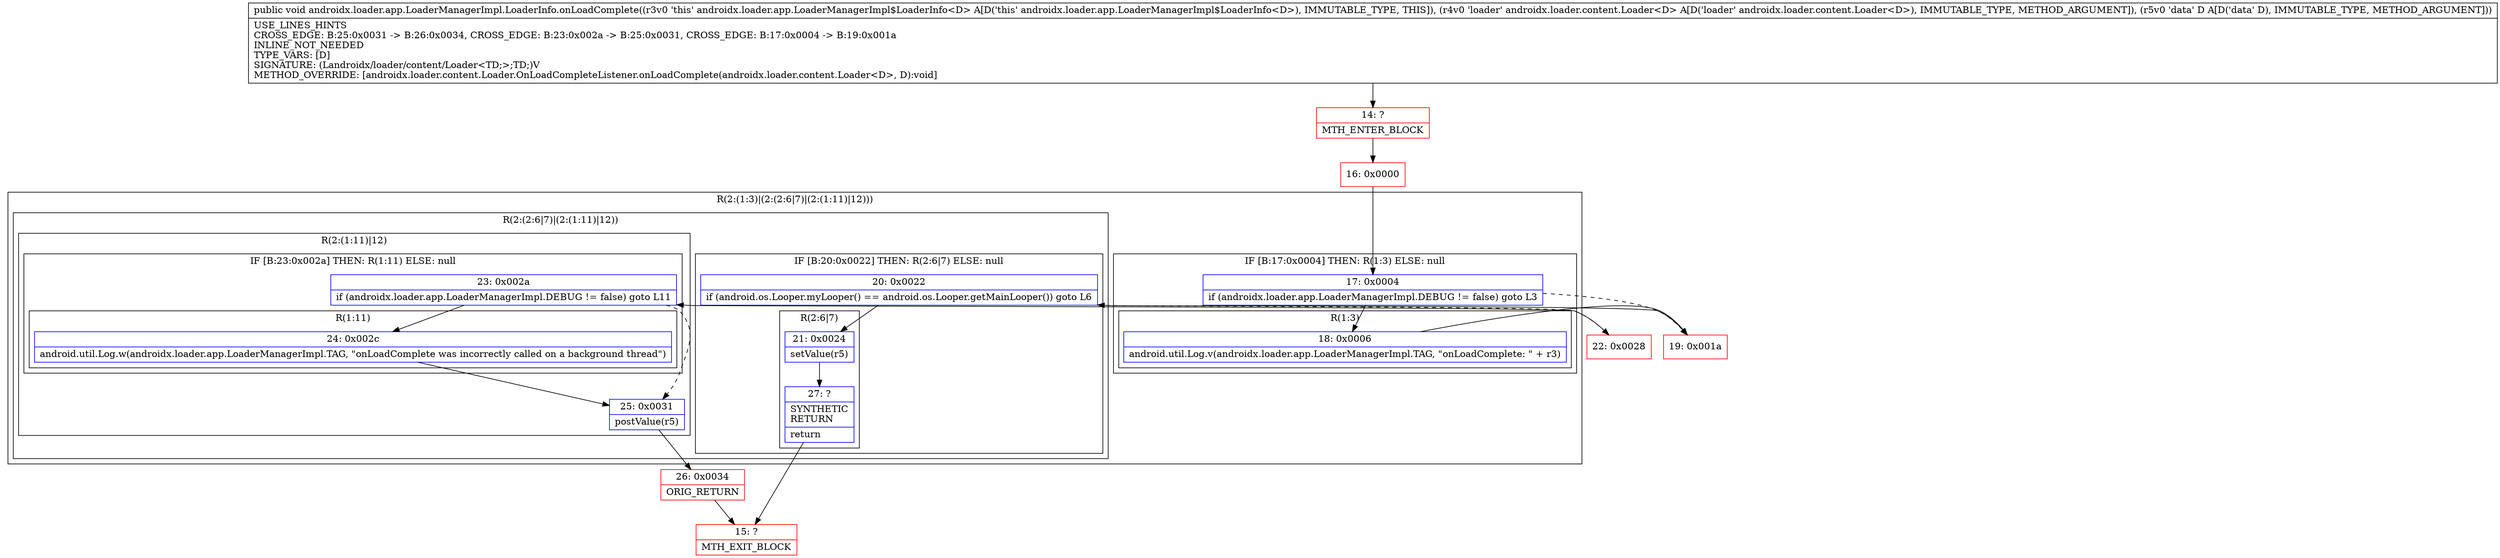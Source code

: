 digraph "CFG forandroidx.loader.app.LoaderManagerImpl.LoaderInfo.onLoadComplete(Landroidx\/loader\/content\/Loader;Ljava\/lang\/Object;)V" {
subgraph cluster_Region_1625399072 {
label = "R(2:(1:3)|(2:(2:6|7)|(2:(1:11)|12)))";
node [shape=record,color=blue];
subgraph cluster_IfRegion_1737772189 {
label = "IF [B:17:0x0004] THEN: R(1:3) ELSE: null";
node [shape=record,color=blue];
Node_17 [shape=record,label="{17\:\ 0x0004|if (androidx.loader.app.LoaderManagerImpl.DEBUG != false) goto L3\l}"];
subgraph cluster_Region_1258927459 {
label = "R(1:3)";
node [shape=record,color=blue];
Node_18 [shape=record,label="{18\:\ 0x0006|android.util.Log.v(androidx.loader.app.LoaderManagerImpl.TAG, \"onLoadComplete: \" + r3)\l}"];
}
}
subgraph cluster_Region_497332238 {
label = "R(2:(2:6|7)|(2:(1:11)|12))";
node [shape=record,color=blue];
subgraph cluster_IfRegion_1901081605 {
label = "IF [B:20:0x0022] THEN: R(2:6|7) ELSE: null";
node [shape=record,color=blue];
Node_20 [shape=record,label="{20\:\ 0x0022|if (android.os.Looper.myLooper() == android.os.Looper.getMainLooper()) goto L6\l}"];
subgraph cluster_Region_887455254 {
label = "R(2:6|7)";
node [shape=record,color=blue];
Node_21 [shape=record,label="{21\:\ 0x0024|setValue(r5)\l}"];
Node_27 [shape=record,label="{27\:\ ?|SYNTHETIC\lRETURN\l|return\l}"];
}
}
subgraph cluster_Region_843147076 {
label = "R(2:(1:11)|12)";
node [shape=record,color=blue];
subgraph cluster_IfRegion_173905346 {
label = "IF [B:23:0x002a] THEN: R(1:11) ELSE: null";
node [shape=record,color=blue];
Node_23 [shape=record,label="{23\:\ 0x002a|if (androidx.loader.app.LoaderManagerImpl.DEBUG != false) goto L11\l}"];
subgraph cluster_Region_2061330576 {
label = "R(1:11)";
node [shape=record,color=blue];
Node_24 [shape=record,label="{24\:\ 0x002c|android.util.Log.w(androidx.loader.app.LoaderManagerImpl.TAG, \"onLoadComplete was incorrectly called on a background thread\")\l}"];
}
}
Node_25 [shape=record,label="{25\:\ 0x0031|postValue(r5)\l}"];
}
}
}
Node_14 [shape=record,color=red,label="{14\:\ ?|MTH_ENTER_BLOCK\l}"];
Node_16 [shape=record,color=red,label="{16\:\ 0x0000}"];
Node_19 [shape=record,color=red,label="{19\:\ 0x001a}"];
Node_15 [shape=record,color=red,label="{15\:\ ?|MTH_EXIT_BLOCK\l}"];
Node_22 [shape=record,color=red,label="{22\:\ 0x0028}"];
Node_26 [shape=record,color=red,label="{26\:\ 0x0034|ORIG_RETURN\l}"];
MethodNode[shape=record,label="{public void androidx.loader.app.LoaderManagerImpl.LoaderInfo.onLoadComplete((r3v0 'this' androidx.loader.app.LoaderManagerImpl$LoaderInfo\<D\> A[D('this' androidx.loader.app.LoaderManagerImpl$LoaderInfo\<D\>), IMMUTABLE_TYPE, THIS]), (r4v0 'loader' androidx.loader.content.Loader\<D\> A[D('loader' androidx.loader.content.Loader\<D\>), IMMUTABLE_TYPE, METHOD_ARGUMENT]), (r5v0 'data' D A[D('data' D), IMMUTABLE_TYPE, METHOD_ARGUMENT]))  | USE_LINES_HINTS\lCROSS_EDGE: B:25:0x0031 \-\> B:26:0x0034, CROSS_EDGE: B:23:0x002a \-\> B:25:0x0031, CROSS_EDGE: B:17:0x0004 \-\> B:19:0x001a\lINLINE_NOT_NEEDED\lTYPE_VARS: [D]\lSIGNATURE: (Landroidx\/loader\/content\/Loader\<TD;\>;TD;)V\lMETHOD_OVERRIDE: [androidx.loader.content.Loader.OnLoadCompleteListener.onLoadComplete(androidx.loader.content.Loader\<D\>, D):void]\l}"];
MethodNode -> Node_14;Node_17 -> Node_18;
Node_17 -> Node_19[style=dashed];
Node_18 -> Node_19;
Node_20 -> Node_21;
Node_20 -> Node_22[style=dashed];
Node_21 -> Node_27;
Node_27 -> Node_15;
Node_23 -> Node_24;
Node_23 -> Node_25[style=dashed];
Node_24 -> Node_25;
Node_25 -> Node_26;
Node_14 -> Node_16;
Node_16 -> Node_17;
Node_19 -> Node_20;
Node_22 -> Node_23;
Node_26 -> Node_15;
}

